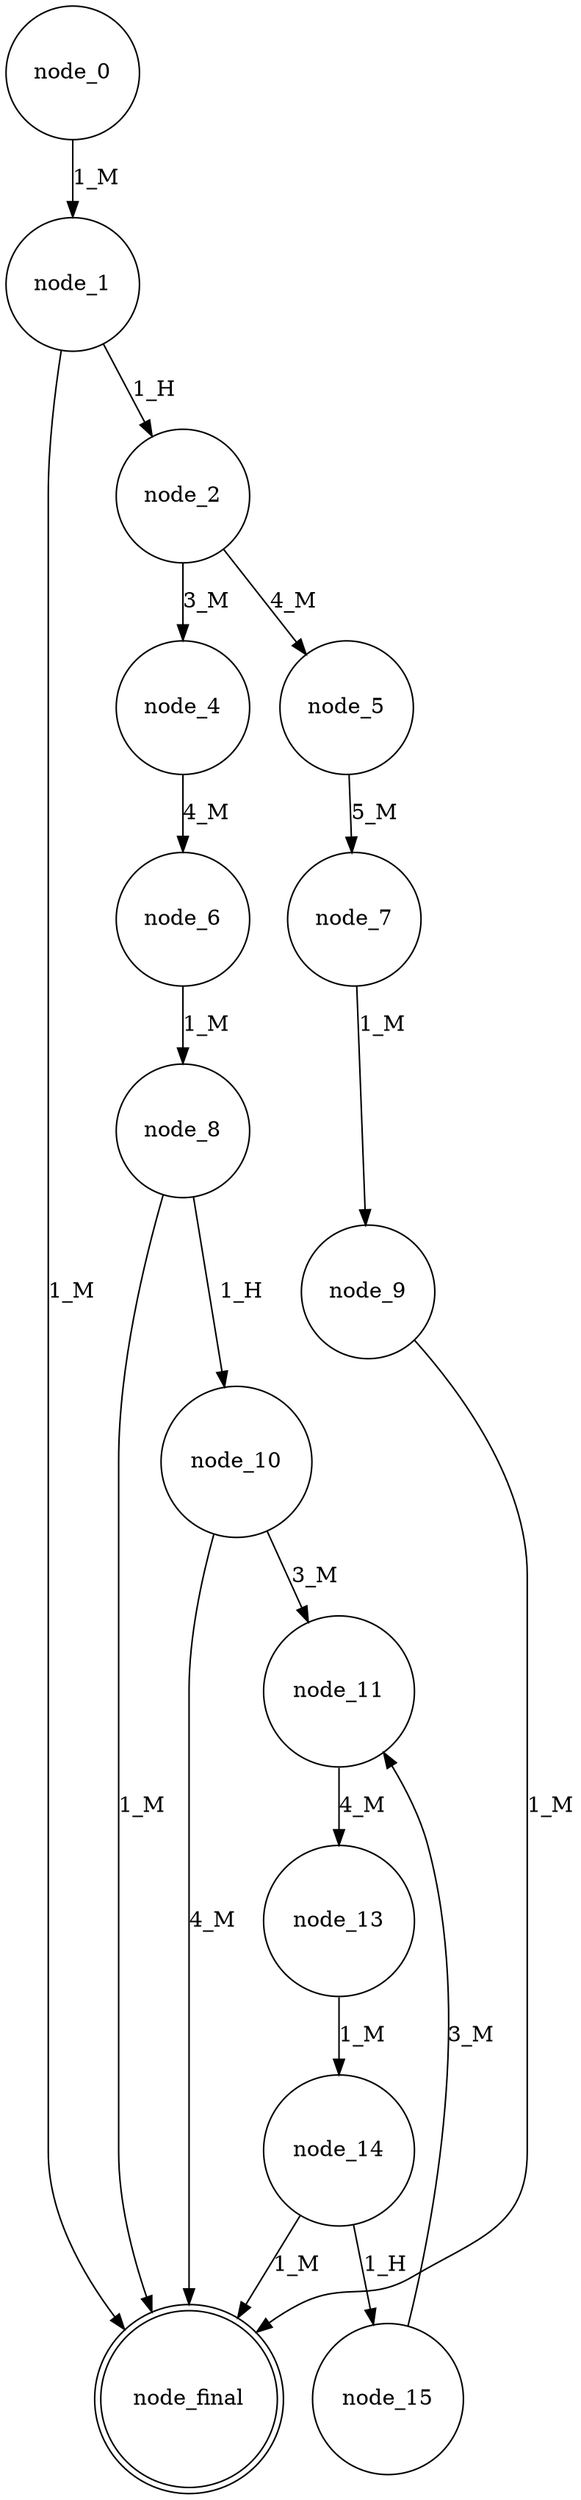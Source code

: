 digraph automaton {
  node [shape = doublecircle]; node_final;
  node [shape = circle]
  node_0 -> node_1 [label="1_M"]
  node_1 -> node_2 [label="1_H"]
  node_1 -> node_final [label="1_M"]
  node_10 -> node_11 [label="3_M"]
  node_10 -> node_final [label="4_M"]
  node_11 -> node_13 [label="4_M"]
  node_13 -> node_14 [label="1_M"]
  node_14 -> node_15 [label="1_H"]
  node_14 -> node_final [label="1_M"]
  node_15 -> node_11 [label="3_M"]
  node_2 -> node_4 [label="3_M"]
  node_2 -> node_5 [label="4_M"]
  node_4 -> node_6 [label="4_M"]
  node_5 -> node_7 [label="5_M"]
  node_6 -> node_8 [label="1_M"]
  node_7 -> node_9 [label="1_M"]
  node_8 -> node_10 [label="1_H"]
  node_8 -> node_final [label="1_M"]
  node_9 -> node_final [label="1_M"]
}
